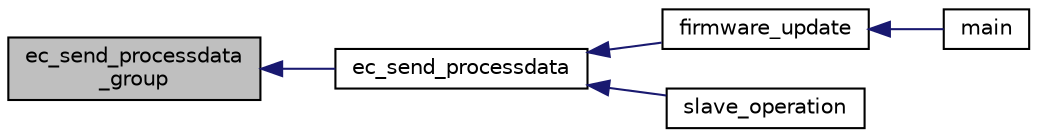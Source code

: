 digraph "ec_send_processdata_group"
{
 // INTERACTIVE_SVG=YES
  edge [fontname="Helvetica",fontsize="10",labelfontname="Helvetica",labelfontsize="10"];
  node [fontname="Helvetica",fontsize="10",shape=record];
  rankdir="LR";
  Node1 [label="ec_send_processdata\l_group",height=0.2,width=0.4,color="black", fillcolor="grey75", style="filled" fontcolor="black"];
  Node1 -> Node2 [dir="back",color="midnightblue",fontsize="10",style="solid",fontname="Helvetica"];
  Node2 [label="ec_send_processdata",height=0.2,width=0.4,color="black", fillcolor="white", style="filled",URL="$ethercatmain_8h.html#a30c66bb9d54e741149f7d40bbdb21078"];
  Node2 -> Node3 [dir="back",color="midnightblue",fontsize="10",style="solid",fontname="Helvetica"];
  Node3 [label="firmware_update",height=0.2,width=0.4,color="black", fillcolor="white", style="filled",URL="$fw__update_8c.html#a9e518a566b750155578e5328f5485c73"];
  Node3 -> Node4 [dir="back",color="midnightblue",fontsize="10",style="solid",fontname="Helvetica"];
  Node4 [label="main",height=0.2,width=0.4,color="black", fillcolor="white", style="filled",URL="$main_8xc.html#a840291bc02cba5474a4cb46a9b9566fe"];
  Node2 -> Node5 [dir="back",color="midnightblue",fontsize="10",style="solid",fontname="Helvetica"];
  Node5 [label="slave_operation",height=0.2,width=0.4,color="black", fillcolor="white", style="filled",URL="$fw__update_8c.html#a0b61db68de5685610c1325922debd520"];
}
